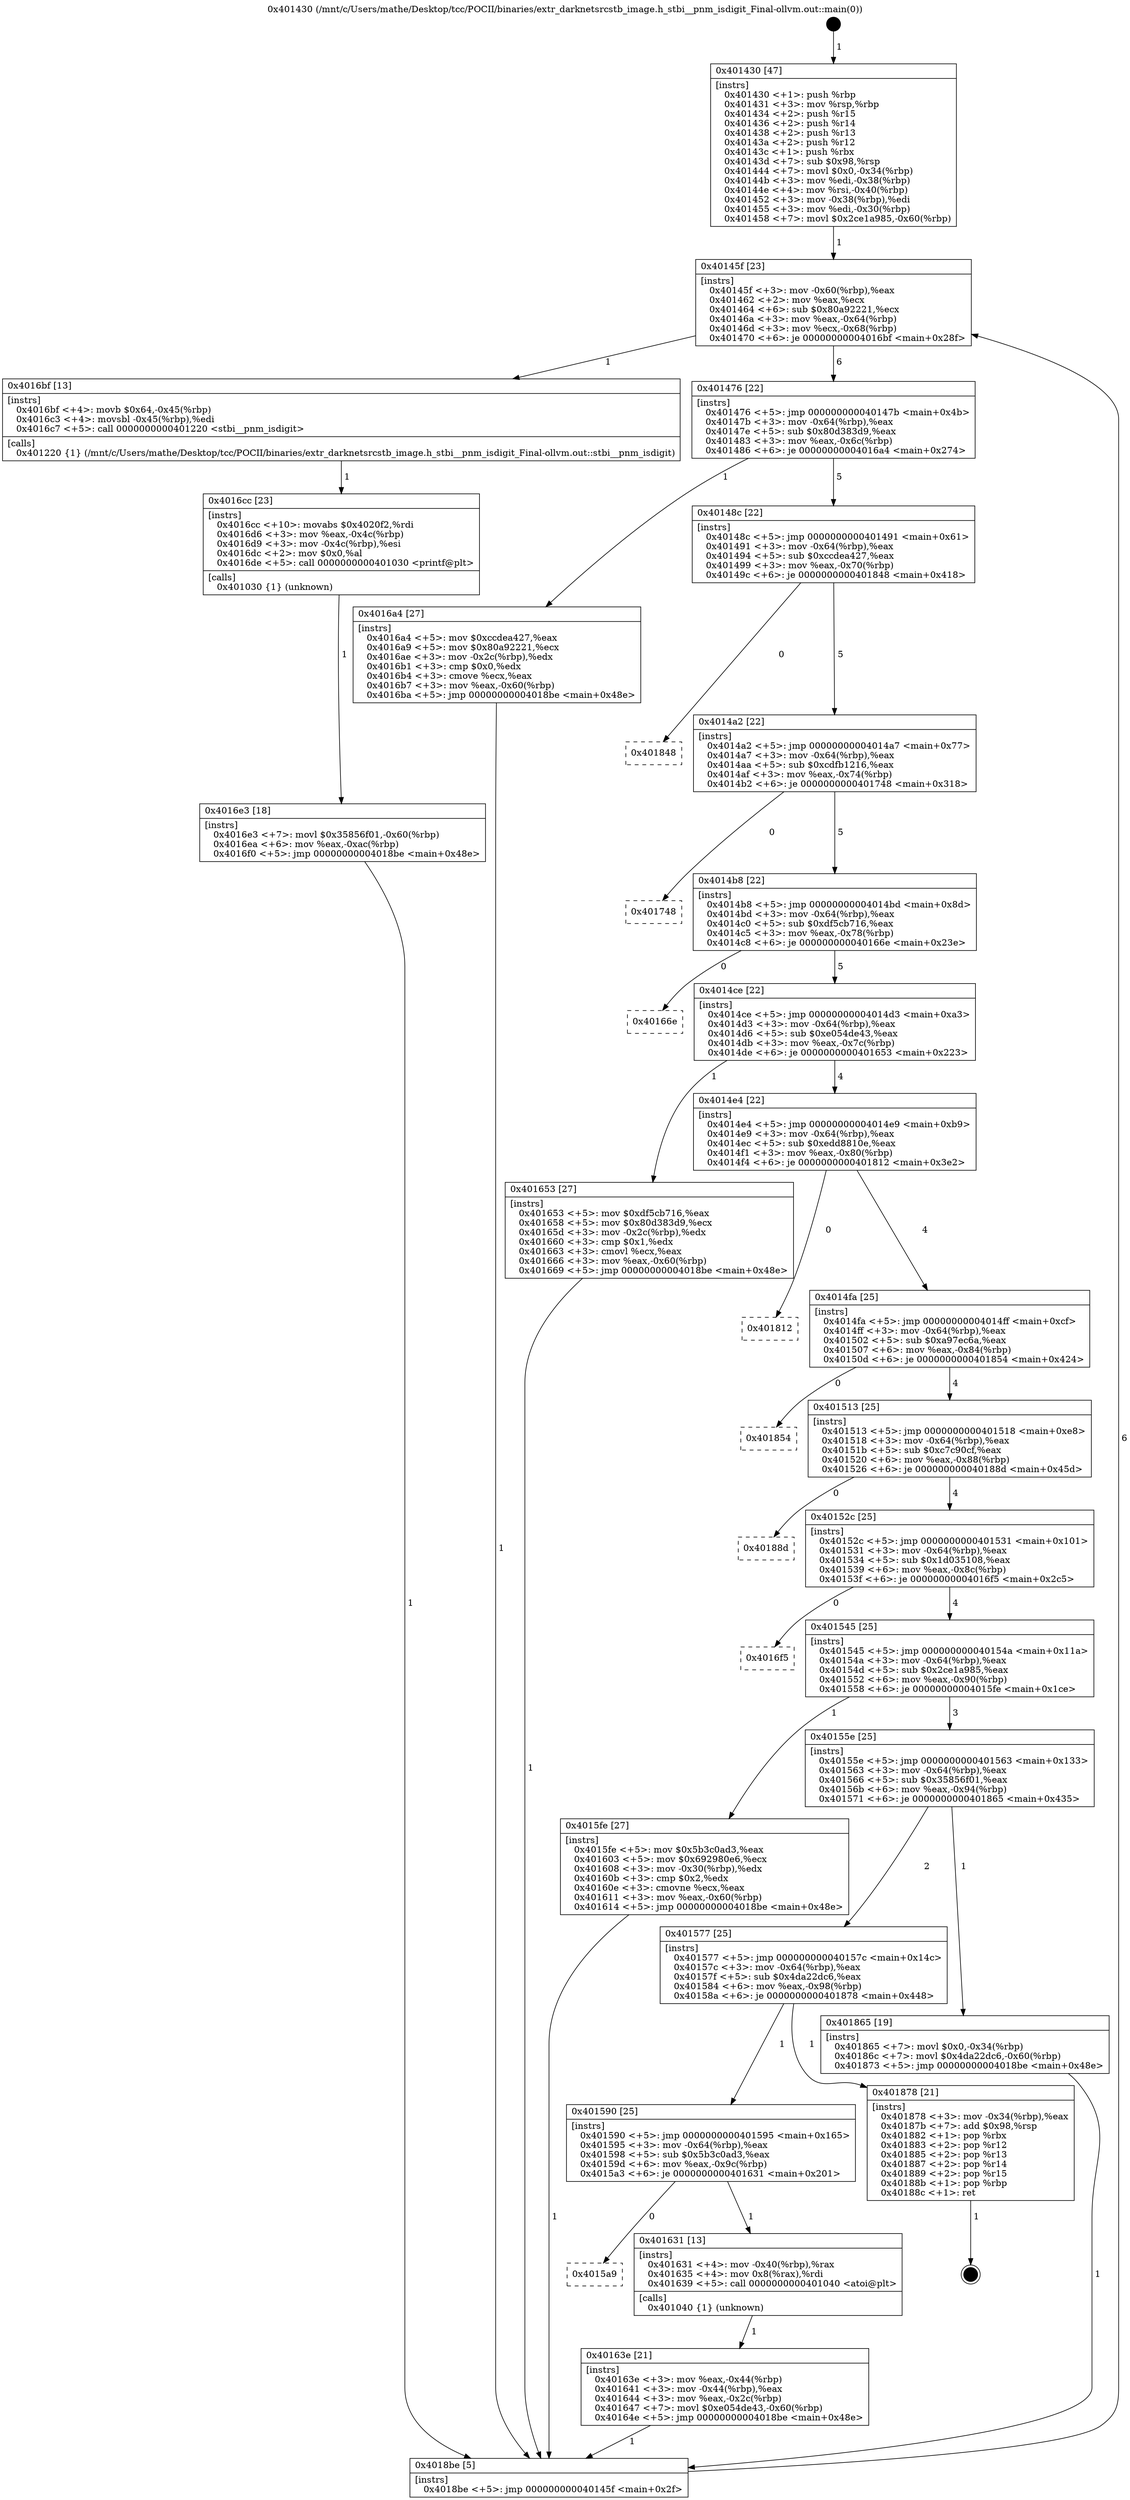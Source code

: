 digraph "0x401430" {
  label = "0x401430 (/mnt/c/Users/mathe/Desktop/tcc/POCII/binaries/extr_darknetsrcstb_image.h_stbi__pnm_isdigit_Final-ollvm.out::main(0))"
  labelloc = "t"
  node[shape=record]

  Entry [label="",width=0.3,height=0.3,shape=circle,fillcolor=black,style=filled]
  "0x40145f" [label="{
     0x40145f [23]\l
     | [instrs]\l
     &nbsp;&nbsp;0x40145f \<+3\>: mov -0x60(%rbp),%eax\l
     &nbsp;&nbsp;0x401462 \<+2\>: mov %eax,%ecx\l
     &nbsp;&nbsp;0x401464 \<+6\>: sub $0x80a92221,%ecx\l
     &nbsp;&nbsp;0x40146a \<+3\>: mov %eax,-0x64(%rbp)\l
     &nbsp;&nbsp;0x40146d \<+3\>: mov %ecx,-0x68(%rbp)\l
     &nbsp;&nbsp;0x401470 \<+6\>: je 00000000004016bf \<main+0x28f\>\l
  }"]
  "0x4016bf" [label="{
     0x4016bf [13]\l
     | [instrs]\l
     &nbsp;&nbsp;0x4016bf \<+4\>: movb $0x64,-0x45(%rbp)\l
     &nbsp;&nbsp;0x4016c3 \<+4\>: movsbl -0x45(%rbp),%edi\l
     &nbsp;&nbsp;0x4016c7 \<+5\>: call 0000000000401220 \<stbi__pnm_isdigit\>\l
     | [calls]\l
     &nbsp;&nbsp;0x401220 \{1\} (/mnt/c/Users/mathe/Desktop/tcc/POCII/binaries/extr_darknetsrcstb_image.h_stbi__pnm_isdigit_Final-ollvm.out::stbi__pnm_isdigit)\l
  }"]
  "0x401476" [label="{
     0x401476 [22]\l
     | [instrs]\l
     &nbsp;&nbsp;0x401476 \<+5\>: jmp 000000000040147b \<main+0x4b\>\l
     &nbsp;&nbsp;0x40147b \<+3\>: mov -0x64(%rbp),%eax\l
     &nbsp;&nbsp;0x40147e \<+5\>: sub $0x80d383d9,%eax\l
     &nbsp;&nbsp;0x401483 \<+3\>: mov %eax,-0x6c(%rbp)\l
     &nbsp;&nbsp;0x401486 \<+6\>: je 00000000004016a4 \<main+0x274\>\l
  }"]
  Exit [label="",width=0.3,height=0.3,shape=circle,fillcolor=black,style=filled,peripheries=2]
  "0x4016a4" [label="{
     0x4016a4 [27]\l
     | [instrs]\l
     &nbsp;&nbsp;0x4016a4 \<+5\>: mov $0xccdea427,%eax\l
     &nbsp;&nbsp;0x4016a9 \<+5\>: mov $0x80a92221,%ecx\l
     &nbsp;&nbsp;0x4016ae \<+3\>: mov -0x2c(%rbp),%edx\l
     &nbsp;&nbsp;0x4016b1 \<+3\>: cmp $0x0,%edx\l
     &nbsp;&nbsp;0x4016b4 \<+3\>: cmove %ecx,%eax\l
     &nbsp;&nbsp;0x4016b7 \<+3\>: mov %eax,-0x60(%rbp)\l
     &nbsp;&nbsp;0x4016ba \<+5\>: jmp 00000000004018be \<main+0x48e\>\l
  }"]
  "0x40148c" [label="{
     0x40148c [22]\l
     | [instrs]\l
     &nbsp;&nbsp;0x40148c \<+5\>: jmp 0000000000401491 \<main+0x61\>\l
     &nbsp;&nbsp;0x401491 \<+3\>: mov -0x64(%rbp),%eax\l
     &nbsp;&nbsp;0x401494 \<+5\>: sub $0xccdea427,%eax\l
     &nbsp;&nbsp;0x401499 \<+3\>: mov %eax,-0x70(%rbp)\l
     &nbsp;&nbsp;0x40149c \<+6\>: je 0000000000401848 \<main+0x418\>\l
  }"]
  "0x4016e3" [label="{
     0x4016e3 [18]\l
     | [instrs]\l
     &nbsp;&nbsp;0x4016e3 \<+7\>: movl $0x35856f01,-0x60(%rbp)\l
     &nbsp;&nbsp;0x4016ea \<+6\>: mov %eax,-0xac(%rbp)\l
     &nbsp;&nbsp;0x4016f0 \<+5\>: jmp 00000000004018be \<main+0x48e\>\l
  }"]
  "0x401848" [label="{
     0x401848\l
  }", style=dashed]
  "0x4014a2" [label="{
     0x4014a2 [22]\l
     | [instrs]\l
     &nbsp;&nbsp;0x4014a2 \<+5\>: jmp 00000000004014a7 \<main+0x77\>\l
     &nbsp;&nbsp;0x4014a7 \<+3\>: mov -0x64(%rbp),%eax\l
     &nbsp;&nbsp;0x4014aa \<+5\>: sub $0xcdfb1216,%eax\l
     &nbsp;&nbsp;0x4014af \<+3\>: mov %eax,-0x74(%rbp)\l
     &nbsp;&nbsp;0x4014b2 \<+6\>: je 0000000000401748 \<main+0x318\>\l
  }"]
  "0x4016cc" [label="{
     0x4016cc [23]\l
     | [instrs]\l
     &nbsp;&nbsp;0x4016cc \<+10\>: movabs $0x4020f2,%rdi\l
     &nbsp;&nbsp;0x4016d6 \<+3\>: mov %eax,-0x4c(%rbp)\l
     &nbsp;&nbsp;0x4016d9 \<+3\>: mov -0x4c(%rbp),%esi\l
     &nbsp;&nbsp;0x4016dc \<+2\>: mov $0x0,%al\l
     &nbsp;&nbsp;0x4016de \<+5\>: call 0000000000401030 \<printf@plt\>\l
     | [calls]\l
     &nbsp;&nbsp;0x401030 \{1\} (unknown)\l
  }"]
  "0x401748" [label="{
     0x401748\l
  }", style=dashed]
  "0x4014b8" [label="{
     0x4014b8 [22]\l
     | [instrs]\l
     &nbsp;&nbsp;0x4014b8 \<+5\>: jmp 00000000004014bd \<main+0x8d\>\l
     &nbsp;&nbsp;0x4014bd \<+3\>: mov -0x64(%rbp),%eax\l
     &nbsp;&nbsp;0x4014c0 \<+5\>: sub $0xdf5cb716,%eax\l
     &nbsp;&nbsp;0x4014c5 \<+3\>: mov %eax,-0x78(%rbp)\l
     &nbsp;&nbsp;0x4014c8 \<+6\>: je 000000000040166e \<main+0x23e\>\l
  }"]
  "0x40163e" [label="{
     0x40163e [21]\l
     | [instrs]\l
     &nbsp;&nbsp;0x40163e \<+3\>: mov %eax,-0x44(%rbp)\l
     &nbsp;&nbsp;0x401641 \<+3\>: mov -0x44(%rbp),%eax\l
     &nbsp;&nbsp;0x401644 \<+3\>: mov %eax,-0x2c(%rbp)\l
     &nbsp;&nbsp;0x401647 \<+7\>: movl $0xe054de43,-0x60(%rbp)\l
     &nbsp;&nbsp;0x40164e \<+5\>: jmp 00000000004018be \<main+0x48e\>\l
  }"]
  "0x40166e" [label="{
     0x40166e\l
  }", style=dashed]
  "0x4014ce" [label="{
     0x4014ce [22]\l
     | [instrs]\l
     &nbsp;&nbsp;0x4014ce \<+5\>: jmp 00000000004014d3 \<main+0xa3\>\l
     &nbsp;&nbsp;0x4014d3 \<+3\>: mov -0x64(%rbp),%eax\l
     &nbsp;&nbsp;0x4014d6 \<+5\>: sub $0xe054de43,%eax\l
     &nbsp;&nbsp;0x4014db \<+3\>: mov %eax,-0x7c(%rbp)\l
     &nbsp;&nbsp;0x4014de \<+6\>: je 0000000000401653 \<main+0x223\>\l
  }"]
  "0x4015a9" [label="{
     0x4015a9\l
  }", style=dashed]
  "0x401653" [label="{
     0x401653 [27]\l
     | [instrs]\l
     &nbsp;&nbsp;0x401653 \<+5\>: mov $0xdf5cb716,%eax\l
     &nbsp;&nbsp;0x401658 \<+5\>: mov $0x80d383d9,%ecx\l
     &nbsp;&nbsp;0x40165d \<+3\>: mov -0x2c(%rbp),%edx\l
     &nbsp;&nbsp;0x401660 \<+3\>: cmp $0x1,%edx\l
     &nbsp;&nbsp;0x401663 \<+3\>: cmovl %ecx,%eax\l
     &nbsp;&nbsp;0x401666 \<+3\>: mov %eax,-0x60(%rbp)\l
     &nbsp;&nbsp;0x401669 \<+5\>: jmp 00000000004018be \<main+0x48e\>\l
  }"]
  "0x4014e4" [label="{
     0x4014e4 [22]\l
     | [instrs]\l
     &nbsp;&nbsp;0x4014e4 \<+5\>: jmp 00000000004014e9 \<main+0xb9\>\l
     &nbsp;&nbsp;0x4014e9 \<+3\>: mov -0x64(%rbp),%eax\l
     &nbsp;&nbsp;0x4014ec \<+5\>: sub $0xedd8810e,%eax\l
     &nbsp;&nbsp;0x4014f1 \<+3\>: mov %eax,-0x80(%rbp)\l
     &nbsp;&nbsp;0x4014f4 \<+6\>: je 0000000000401812 \<main+0x3e2\>\l
  }"]
  "0x401631" [label="{
     0x401631 [13]\l
     | [instrs]\l
     &nbsp;&nbsp;0x401631 \<+4\>: mov -0x40(%rbp),%rax\l
     &nbsp;&nbsp;0x401635 \<+4\>: mov 0x8(%rax),%rdi\l
     &nbsp;&nbsp;0x401639 \<+5\>: call 0000000000401040 \<atoi@plt\>\l
     | [calls]\l
     &nbsp;&nbsp;0x401040 \{1\} (unknown)\l
  }"]
  "0x401812" [label="{
     0x401812\l
  }", style=dashed]
  "0x4014fa" [label="{
     0x4014fa [25]\l
     | [instrs]\l
     &nbsp;&nbsp;0x4014fa \<+5\>: jmp 00000000004014ff \<main+0xcf\>\l
     &nbsp;&nbsp;0x4014ff \<+3\>: mov -0x64(%rbp),%eax\l
     &nbsp;&nbsp;0x401502 \<+5\>: sub $0xa97ec6a,%eax\l
     &nbsp;&nbsp;0x401507 \<+6\>: mov %eax,-0x84(%rbp)\l
     &nbsp;&nbsp;0x40150d \<+6\>: je 0000000000401854 \<main+0x424\>\l
  }"]
  "0x401590" [label="{
     0x401590 [25]\l
     | [instrs]\l
     &nbsp;&nbsp;0x401590 \<+5\>: jmp 0000000000401595 \<main+0x165\>\l
     &nbsp;&nbsp;0x401595 \<+3\>: mov -0x64(%rbp),%eax\l
     &nbsp;&nbsp;0x401598 \<+5\>: sub $0x5b3c0ad3,%eax\l
     &nbsp;&nbsp;0x40159d \<+6\>: mov %eax,-0x9c(%rbp)\l
     &nbsp;&nbsp;0x4015a3 \<+6\>: je 0000000000401631 \<main+0x201\>\l
  }"]
  "0x401854" [label="{
     0x401854\l
  }", style=dashed]
  "0x401513" [label="{
     0x401513 [25]\l
     | [instrs]\l
     &nbsp;&nbsp;0x401513 \<+5\>: jmp 0000000000401518 \<main+0xe8\>\l
     &nbsp;&nbsp;0x401518 \<+3\>: mov -0x64(%rbp),%eax\l
     &nbsp;&nbsp;0x40151b \<+5\>: sub $0xc7c90cf,%eax\l
     &nbsp;&nbsp;0x401520 \<+6\>: mov %eax,-0x88(%rbp)\l
     &nbsp;&nbsp;0x401526 \<+6\>: je 000000000040188d \<main+0x45d\>\l
  }"]
  "0x401878" [label="{
     0x401878 [21]\l
     | [instrs]\l
     &nbsp;&nbsp;0x401878 \<+3\>: mov -0x34(%rbp),%eax\l
     &nbsp;&nbsp;0x40187b \<+7\>: add $0x98,%rsp\l
     &nbsp;&nbsp;0x401882 \<+1\>: pop %rbx\l
     &nbsp;&nbsp;0x401883 \<+2\>: pop %r12\l
     &nbsp;&nbsp;0x401885 \<+2\>: pop %r13\l
     &nbsp;&nbsp;0x401887 \<+2\>: pop %r14\l
     &nbsp;&nbsp;0x401889 \<+2\>: pop %r15\l
     &nbsp;&nbsp;0x40188b \<+1\>: pop %rbp\l
     &nbsp;&nbsp;0x40188c \<+1\>: ret\l
  }"]
  "0x40188d" [label="{
     0x40188d\l
  }", style=dashed]
  "0x40152c" [label="{
     0x40152c [25]\l
     | [instrs]\l
     &nbsp;&nbsp;0x40152c \<+5\>: jmp 0000000000401531 \<main+0x101\>\l
     &nbsp;&nbsp;0x401531 \<+3\>: mov -0x64(%rbp),%eax\l
     &nbsp;&nbsp;0x401534 \<+5\>: sub $0x1d035108,%eax\l
     &nbsp;&nbsp;0x401539 \<+6\>: mov %eax,-0x8c(%rbp)\l
     &nbsp;&nbsp;0x40153f \<+6\>: je 00000000004016f5 \<main+0x2c5\>\l
  }"]
  "0x401577" [label="{
     0x401577 [25]\l
     | [instrs]\l
     &nbsp;&nbsp;0x401577 \<+5\>: jmp 000000000040157c \<main+0x14c\>\l
     &nbsp;&nbsp;0x40157c \<+3\>: mov -0x64(%rbp),%eax\l
     &nbsp;&nbsp;0x40157f \<+5\>: sub $0x4da22dc6,%eax\l
     &nbsp;&nbsp;0x401584 \<+6\>: mov %eax,-0x98(%rbp)\l
     &nbsp;&nbsp;0x40158a \<+6\>: je 0000000000401878 \<main+0x448\>\l
  }"]
  "0x4016f5" [label="{
     0x4016f5\l
  }", style=dashed]
  "0x401545" [label="{
     0x401545 [25]\l
     | [instrs]\l
     &nbsp;&nbsp;0x401545 \<+5\>: jmp 000000000040154a \<main+0x11a\>\l
     &nbsp;&nbsp;0x40154a \<+3\>: mov -0x64(%rbp),%eax\l
     &nbsp;&nbsp;0x40154d \<+5\>: sub $0x2ce1a985,%eax\l
     &nbsp;&nbsp;0x401552 \<+6\>: mov %eax,-0x90(%rbp)\l
     &nbsp;&nbsp;0x401558 \<+6\>: je 00000000004015fe \<main+0x1ce\>\l
  }"]
  "0x401865" [label="{
     0x401865 [19]\l
     | [instrs]\l
     &nbsp;&nbsp;0x401865 \<+7\>: movl $0x0,-0x34(%rbp)\l
     &nbsp;&nbsp;0x40186c \<+7\>: movl $0x4da22dc6,-0x60(%rbp)\l
     &nbsp;&nbsp;0x401873 \<+5\>: jmp 00000000004018be \<main+0x48e\>\l
  }"]
  "0x4015fe" [label="{
     0x4015fe [27]\l
     | [instrs]\l
     &nbsp;&nbsp;0x4015fe \<+5\>: mov $0x5b3c0ad3,%eax\l
     &nbsp;&nbsp;0x401603 \<+5\>: mov $0x692980e6,%ecx\l
     &nbsp;&nbsp;0x401608 \<+3\>: mov -0x30(%rbp),%edx\l
     &nbsp;&nbsp;0x40160b \<+3\>: cmp $0x2,%edx\l
     &nbsp;&nbsp;0x40160e \<+3\>: cmovne %ecx,%eax\l
     &nbsp;&nbsp;0x401611 \<+3\>: mov %eax,-0x60(%rbp)\l
     &nbsp;&nbsp;0x401614 \<+5\>: jmp 00000000004018be \<main+0x48e\>\l
  }"]
  "0x40155e" [label="{
     0x40155e [25]\l
     | [instrs]\l
     &nbsp;&nbsp;0x40155e \<+5\>: jmp 0000000000401563 \<main+0x133\>\l
     &nbsp;&nbsp;0x401563 \<+3\>: mov -0x64(%rbp),%eax\l
     &nbsp;&nbsp;0x401566 \<+5\>: sub $0x35856f01,%eax\l
     &nbsp;&nbsp;0x40156b \<+6\>: mov %eax,-0x94(%rbp)\l
     &nbsp;&nbsp;0x401571 \<+6\>: je 0000000000401865 \<main+0x435\>\l
  }"]
  "0x4018be" [label="{
     0x4018be [5]\l
     | [instrs]\l
     &nbsp;&nbsp;0x4018be \<+5\>: jmp 000000000040145f \<main+0x2f\>\l
  }"]
  "0x401430" [label="{
     0x401430 [47]\l
     | [instrs]\l
     &nbsp;&nbsp;0x401430 \<+1\>: push %rbp\l
     &nbsp;&nbsp;0x401431 \<+3\>: mov %rsp,%rbp\l
     &nbsp;&nbsp;0x401434 \<+2\>: push %r15\l
     &nbsp;&nbsp;0x401436 \<+2\>: push %r14\l
     &nbsp;&nbsp;0x401438 \<+2\>: push %r13\l
     &nbsp;&nbsp;0x40143a \<+2\>: push %r12\l
     &nbsp;&nbsp;0x40143c \<+1\>: push %rbx\l
     &nbsp;&nbsp;0x40143d \<+7\>: sub $0x98,%rsp\l
     &nbsp;&nbsp;0x401444 \<+7\>: movl $0x0,-0x34(%rbp)\l
     &nbsp;&nbsp;0x40144b \<+3\>: mov %edi,-0x38(%rbp)\l
     &nbsp;&nbsp;0x40144e \<+4\>: mov %rsi,-0x40(%rbp)\l
     &nbsp;&nbsp;0x401452 \<+3\>: mov -0x38(%rbp),%edi\l
     &nbsp;&nbsp;0x401455 \<+3\>: mov %edi,-0x30(%rbp)\l
     &nbsp;&nbsp;0x401458 \<+7\>: movl $0x2ce1a985,-0x60(%rbp)\l
  }"]
  Entry -> "0x401430" [label=" 1"]
  "0x40145f" -> "0x4016bf" [label=" 1"]
  "0x40145f" -> "0x401476" [label=" 6"]
  "0x401878" -> Exit [label=" 1"]
  "0x401476" -> "0x4016a4" [label=" 1"]
  "0x401476" -> "0x40148c" [label=" 5"]
  "0x401865" -> "0x4018be" [label=" 1"]
  "0x40148c" -> "0x401848" [label=" 0"]
  "0x40148c" -> "0x4014a2" [label=" 5"]
  "0x4016e3" -> "0x4018be" [label=" 1"]
  "0x4014a2" -> "0x401748" [label=" 0"]
  "0x4014a2" -> "0x4014b8" [label=" 5"]
  "0x4016cc" -> "0x4016e3" [label=" 1"]
  "0x4014b8" -> "0x40166e" [label=" 0"]
  "0x4014b8" -> "0x4014ce" [label=" 5"]
  "0x4016bf" -> "0x4016cc" [label=" 1"]
  "0x4014ce" -> "0x401653" [label=" 1"]
  "0x4014ce" -> "0x4014e4" [label=" 4"]
  "0x4016a4" -> "0x4018be" [label=" 1"]
  "0x4014e4" -> "0x401812" [label=" 0"]
  "0x4014e4" -> "0x4014fa" [label=" 4"]
  "0x401653" -> "0x4018be" [label=" 1"]
  "0x4014fa" -> "0x401854" [label=" 0"]
  "0x4014fa" -> "0x401513" [label=" 4"]
  "0x401631" -> "0x40163e" [label=" 1"]
  "0x401513" -> "0x40188d" [label=" 0"]
  "0x401513" -> "0x40152c" [label=" 4"]
  "0x401590" -> "0x4015a9" [label=" 0"]
  "0x40152c" -> "0x4016f5" [label=" 0"]
  "0x40152c" -> "0x401545" [label=" 4"]
  "0x40163e" -> "0x4018be" [label=" 1"]
  "0x401545" -> "0x4015fe" [label=" 1"]
  "0x401545" -> "0x40155e" [label=" 3"]
  "0x4015fe" -> "0x4018be" [label=" 1"]
  "0x401430" -> "0x40145f" [label=" 1"]
  "0x4018be" -> "0x40145f" [label=" 6"]
  "0x401577" -> "0x401590" [label=" 1"]
  "0x40155e" -> "0x401865" [label=" 1"]
  "0x40155e" -> "0x401577" [label=" 2"]
  "0x401590" -> "0x401631" [label=" 1"]
  "0x401577" -> "0x401878" [label=" 1"]
}
